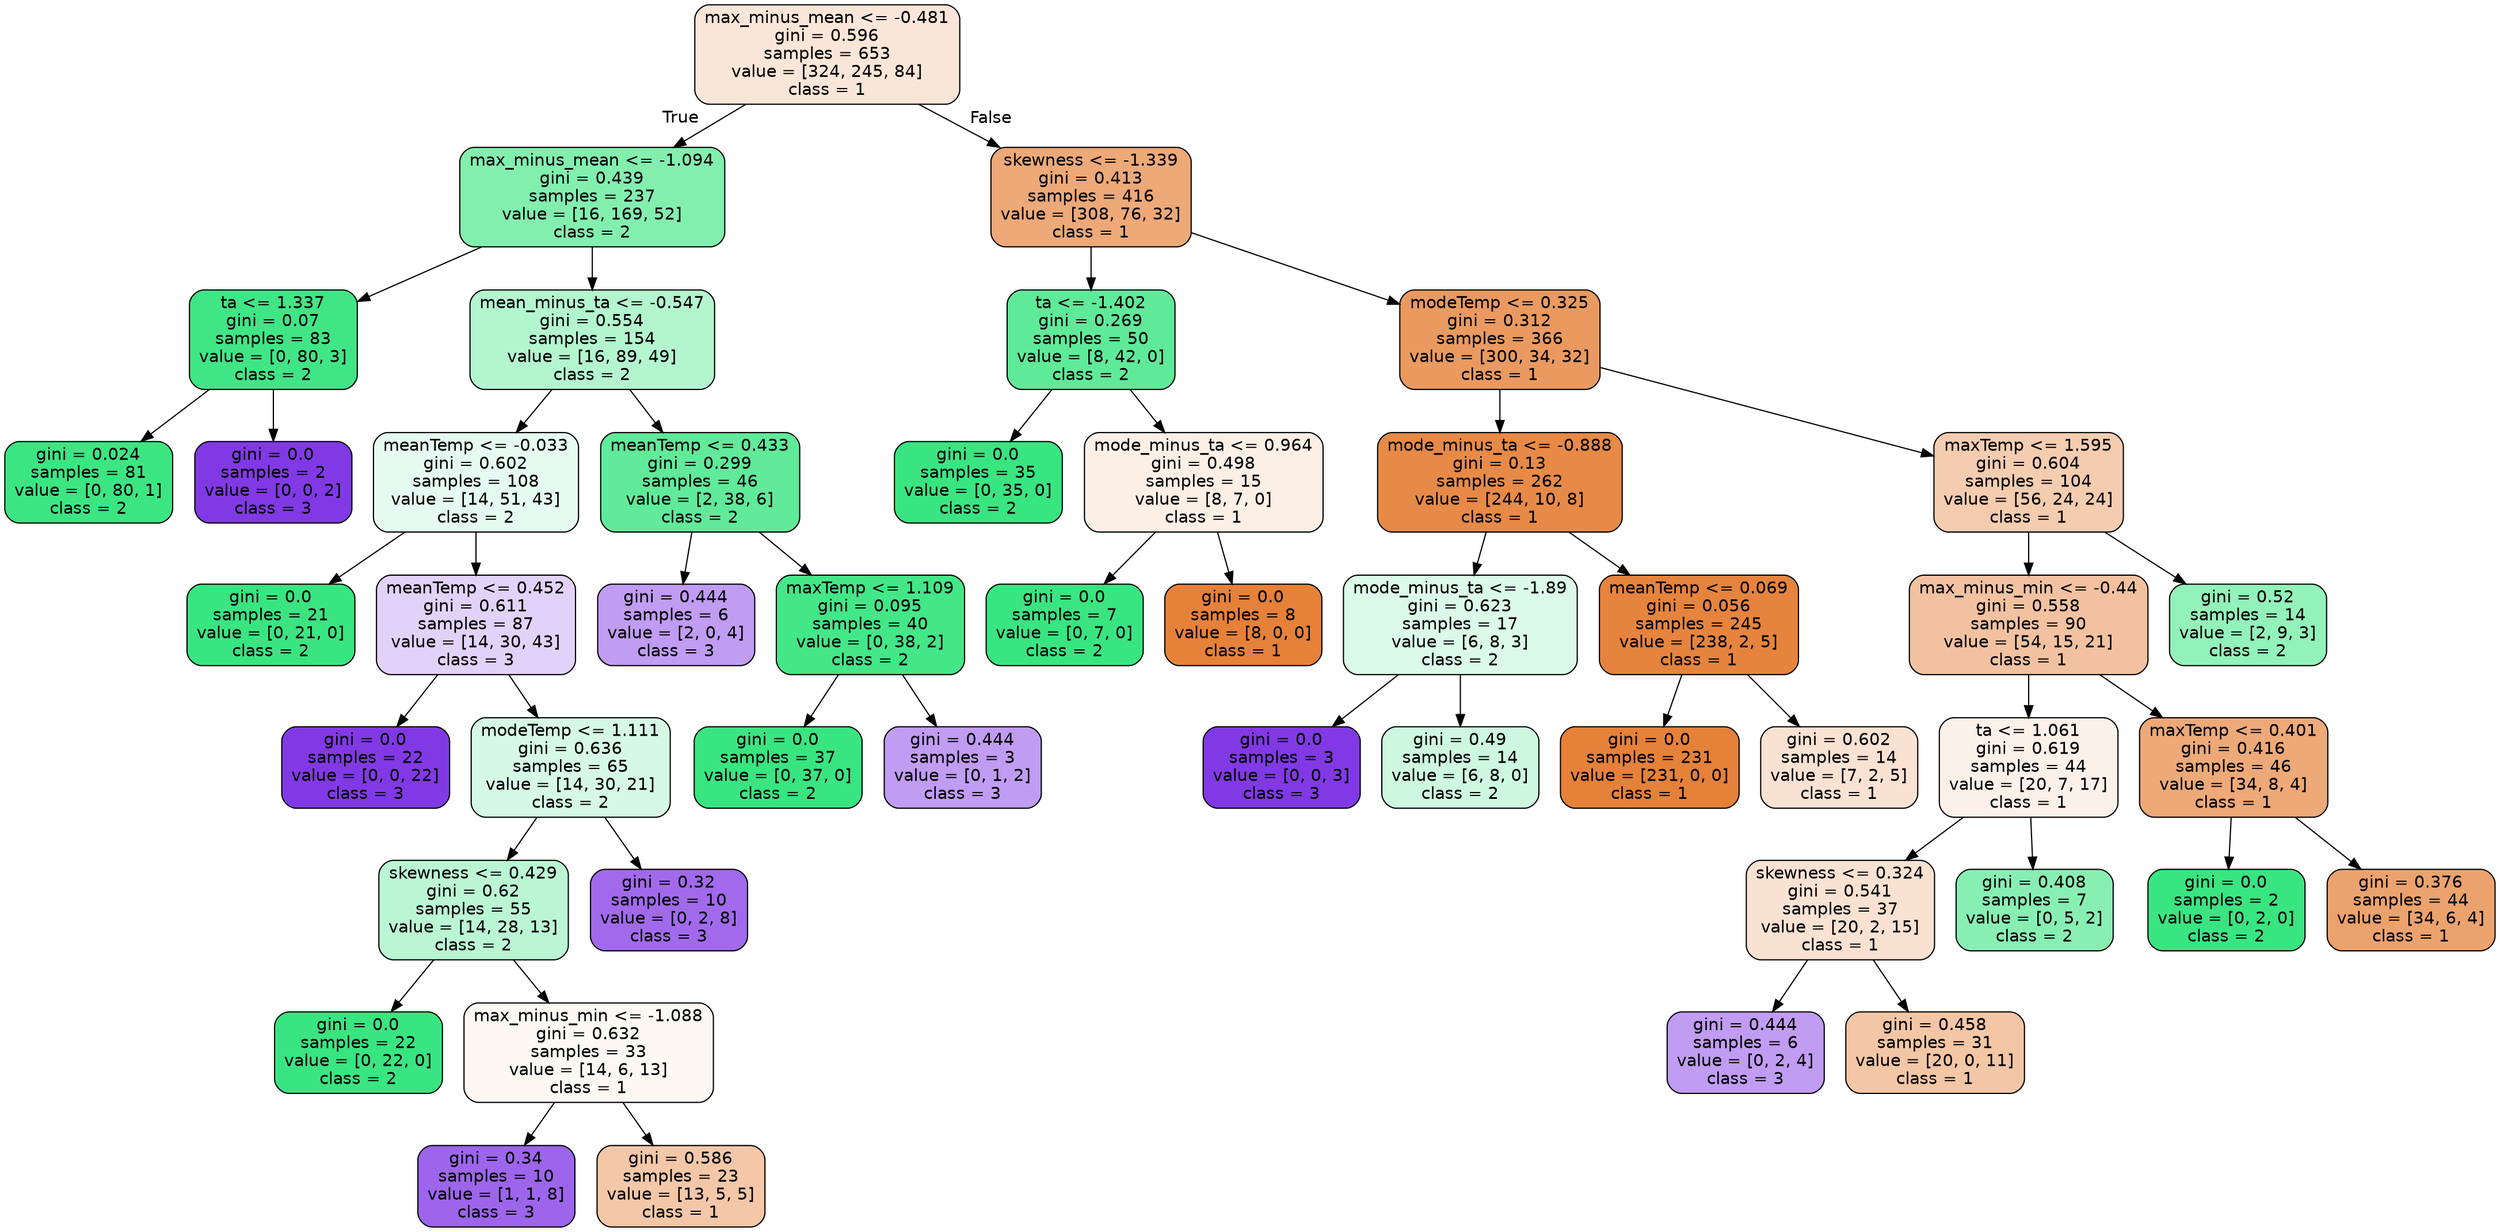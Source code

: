 digraph Tree {
node [shape=box, style="filled, rounded", color="black", fontname=helvetica] ;
edge [fontname=helvetica] ;
0 [label="max_minus_mean <= -0.481\ngini = 0.596\nsamples = 653\nvalue = [324, 245, 84]\nclass = 1", fillcolor="#e5813931"] ;
1 [label="max_minus_mean <= -1.094\ngini = 0.439\nsamples = 237\nvalue = [16, 169, 52]\nclass = 2", fillcolor="#39e581a1"] ;
0 -> 1 [labeldistance=2.5, labelangle=45, headlabel="True"] ;
7 [label="ta <= 1.337\ngini = 0.07\nsamples = 83\nvalue = [0, 80, 3]\nclass = 2", fillcolor="#39e581f5"] ;
1 -> 7 ;
37 [label="gini = 0.024\nsamples = 81\nvalue = [0, 80, 1]\nclass = 2", fillcolor="#39e581fc"] ;
7 -> 37 ;
38 [label="gini = 0.0\nsamples = 2\nvalue = [0, 0, 2]\nclass = 3", fillcolor="#8139e5ff"] ;
7 -> 38 ;
8 [label="mean_minus_ta <= -0.547\ngini = 0.554\nsamples = 154\nvalue = [16, 89, 49]\nclass = 2", fillcolor="#39e58161"] ;
1 -> 8 ;
11 [label="meanTemp <= -0.033\ngini = 0.602\nsamples = 108\nvalue = [14, 51, 43]\nclass = 2", fillcolor="#39e5811f"] ;
8 -> 11 ;
13 [label="gini = 0.0\nsamples = 21\nvalue = [0, 21, 0]\nclass = 2", fillcolor="#39e581ff"] ;
11 -> 13 ;
14 [label="meanTemp <= 0.452\ngini = 0.611\nsamples = 87\nvalue = [14, 30, 43]\nclass = 3", fillcolor="#8139e53a"] ;
11 -> 14 ;
15 [label="gini = 0.0\nsamples = 22\nvalue = [0, 0, 22]\nclass = 3", fillcolor="#8139e5ff"] ;
14 -> 15 ;
16 [label="modeTemp <= 1.111\ngini = 0.636\nsamples = 65\nvalue = [14, 30, 21]\nclass = 2", fillcolor="#39e58134"] ;
14 -> 16 ;
27 [label="skewness <= 0.429\ngini = 0.62\nsamples = 55\nvalue = [14, 28, 13]\nclass = 2", fillcolor="#39e58157"] ;
16 -> 27 ;
29 [label="gini = 0.0\nsamples = 22\nvalue = [0, 22, 0]\nclass = 2", fillcolor="#39e581ff"] ;
27 -> 29 ;
30 [label="max_minus_min <= -1.088\ngini = 0.632\nsamples = 33\nvalue = [14, 6, 13]\nclass = 1", fillcolor="#e581390d"] ;
27 -> 30 ;
31 [label="gini = 0.34\nsamples = 10\nvalue = [1, 1, 8]\nclass = 3", fillcolor="#8139e5c6"] ;
30 -> 31 ;
32 [label="gini = 0.586\nsamples = 23\nvalue = [13, 5, 5]\nclass = 1", fillcolor="#e5813971"] ;
30 -> 32 ;
28 [label="gini = 0.32\nsamples = 10\nvalue = [0, 2, 8]\nclass = 3", fillcolor="#8139e5bf"] ;
16 -> 28 ;
12 [label="meanTemp <= 0.433\ngini = 0.299\nsamples = 46\nvalue = [2, 38, 6]\nclass = 2", fillcolor="#39e581cc"] ;
8 -> 12 ;
17 [label="gini = 0.444\nsamples = 6\nvalue = [2, 0, 4]\nclass = 3", fillcolor="#8139e57f"] ;
12 -> 17 ;
18 [label="maxTemp <= 1.109\ngini = 0.095\nsamples = 40\nvalue = [0, 38, 2]\nclass = 2", fillcolor="#39e581f2"] ;
12 -> 18 ;
45 [label="gini = 0.0\nsamples = 37\nvalue = [0, 37, 0]\nclass = 2", fillcolor="#39e581ff"] ;
18 -> 45 ;
46 [label="gini = 0.444\nsamples = 3\nvalue = [0, 1, 2]\nclass = 3", fillcolor="#8139e57f"] ;
18 -> 46 ;
2 [label="skewness <= -1.339\ngini = 0.413\nsamples = 416\nvalue = [308, 76, 32]\nclass = 1", fillcolor="#e58139ae"] ;
0 -> 2 [labeldistance=2.5, labelangle=-45, headlabel="False"] ;
3 [label="ta <= -1.402\ngini = 0.269\nsamples = 50\nvalue = [8, 42, 0]\nclass = 2", fillcolor="#39e581ce"] ;
2 -> 3 ;
19 [label="gini = 0.0\nsamples = 35\nvalue = [0, 35, 0]\nclass = 2", fillcolor="#39e581ff"] ;
3 -> 19 ;
20 [label="mode_minus_ta <= 0.964\ngini = 0.498\nsamples = 15\nvalue = [8, 7, 0]\nclass = 1", fillcolor="#e5813920"] ;
3 -> 20 ;
21 [label="gini = 0.0\nsamples = 7\nvalue = [0, 7, 0]\nclass = 2", fillcolor="#39e581ff"] ;
20 -> 21 ;
22 [label="gini = 0.0\nsamples = 8\nvalue = [8, 0, 0]\nclass = 1", fillcolor="#e58139ff"] ;
20 -> 22 ;
4 [label="modeTemp <= 0.325\ngini = 0.312\nsamples = 366\nvalue = [300, 34, 32]\nclass = 1", fillcolor="#e58139cc"] ;
2 -> 4 ;
5 [label="mode_minus_ta <= -0.888\ngini = 0.13\nsamples = 262\nvalue = [244, 10, 8]\nclass = 1", fillcolor="#e58139ed"] ;
4 -> 5 ;
9 [label="mode_minus_ta <= -1.89\ngini = 0.623\nsamples = 17\nvalue = [6, 8, 3]\nclass = 2", fillcolor="#39e5812e"] ;
5 -> 9 ;
39 [label="gini = 0.0\nsamples = 3\nvalue = [0, 0, 3]\nclass = 3", fillcolor="#8139e5ff"] ;
9 -> 39 ;
40 [label="gini = 0.49\nsamples = 14\nvalue = [6, 8, 0]\nclass = 2", fillcolor="#39e58140"] ;
9 -> 40 ;
10 [label="meanTemp <= 0.069\ngini = 0.056\nsamples = 245\nvalue = [238, 2, 5]\nclass = 1", fillcolor="#e58139f8"] ;
5 -> 10 ;
25 [label="gini = 0.0\nsamples = 231\nvalue = [231, 0, 0]\nclass = 1", fillcolor="#e58139ff"] ;
10 -> 25 ;
26 [label="gini = 0.602\nsamples = 14\nvalue = [7, 2, 5]\nclass = 1", fillcolor="#e5813939"] ;
10 -> 26 ;
6 [label="maxTemp <= 1.595\ngini = 0.604\nsamples = 104\nvalue = [56, 24, 24]\nclass = 1", fillcolor="#e5813966"] ;
4 -> 6 ;
23 [label="max_minus_min <= -0.44\ngini = 0.558\nsamples = 90\nvalue = [54, 15, 21]\nclass = 1", fillcolor="#e581397a"] ;
6 -> 23 ;
33 [label="ta <= 1.061\ngini = 0.619\nsamples = 44\nvalue = [20, 7, 17]\nclass = 1", fillcolor="#e581391c"] ;
23 -> 33 ;
35 [label="skewness <= 0.324\ngini = 0.541\nsamples = 37\nvalue = [20, 2, 15]\nclass = 1", fillcolor="#e581393a"] ;
33 -> 35 ;
41 [label="gini = 0.444\nsamples = 6\nvalue = [0, 2, 4]\nclass = 3", fillcolor="#8139e57f"] ;
35 -> 41 ;
42 [label="gini = 0.458\nsamples = 31\nvalue = [20, 0, 11]\nclass = 1", fillcolor="#e5813973"] ;
35 -> 42 ;
36 [label="gini = 0.408\nsamples = 7\nvalue = [0, 5, 2]\nclass = 2", fillcolor="#39e58199"] ;
33 -> 36 ;
34 [label="maxTemp <= 0.401\ngini = 0.416\nsamples = 46\nvalue = [34, 8, 4]\nclass = 1", fillcolor="#e58139ae"] ;
23 -> 34 ;
43 [label="gini = 0.0\nsamples = 2\nvalue = [0, 2, 0]\nclass = 2", fillcolor="#39e581ff"] ;
34 -> 43 ;
44 [label="gini = 0.376\nsamples = 44\nvalue = [34, 6, 4]\nclass = 1", fillcolor="#e58139bc"] ;
34 -> 44 ;
24 [label="gini = 0.52\nsamples = 14\nvalue = [2, 9, 3]\nclass = 2", fillcolor="#39e5818b"] ;
6 -> 24 ;
}